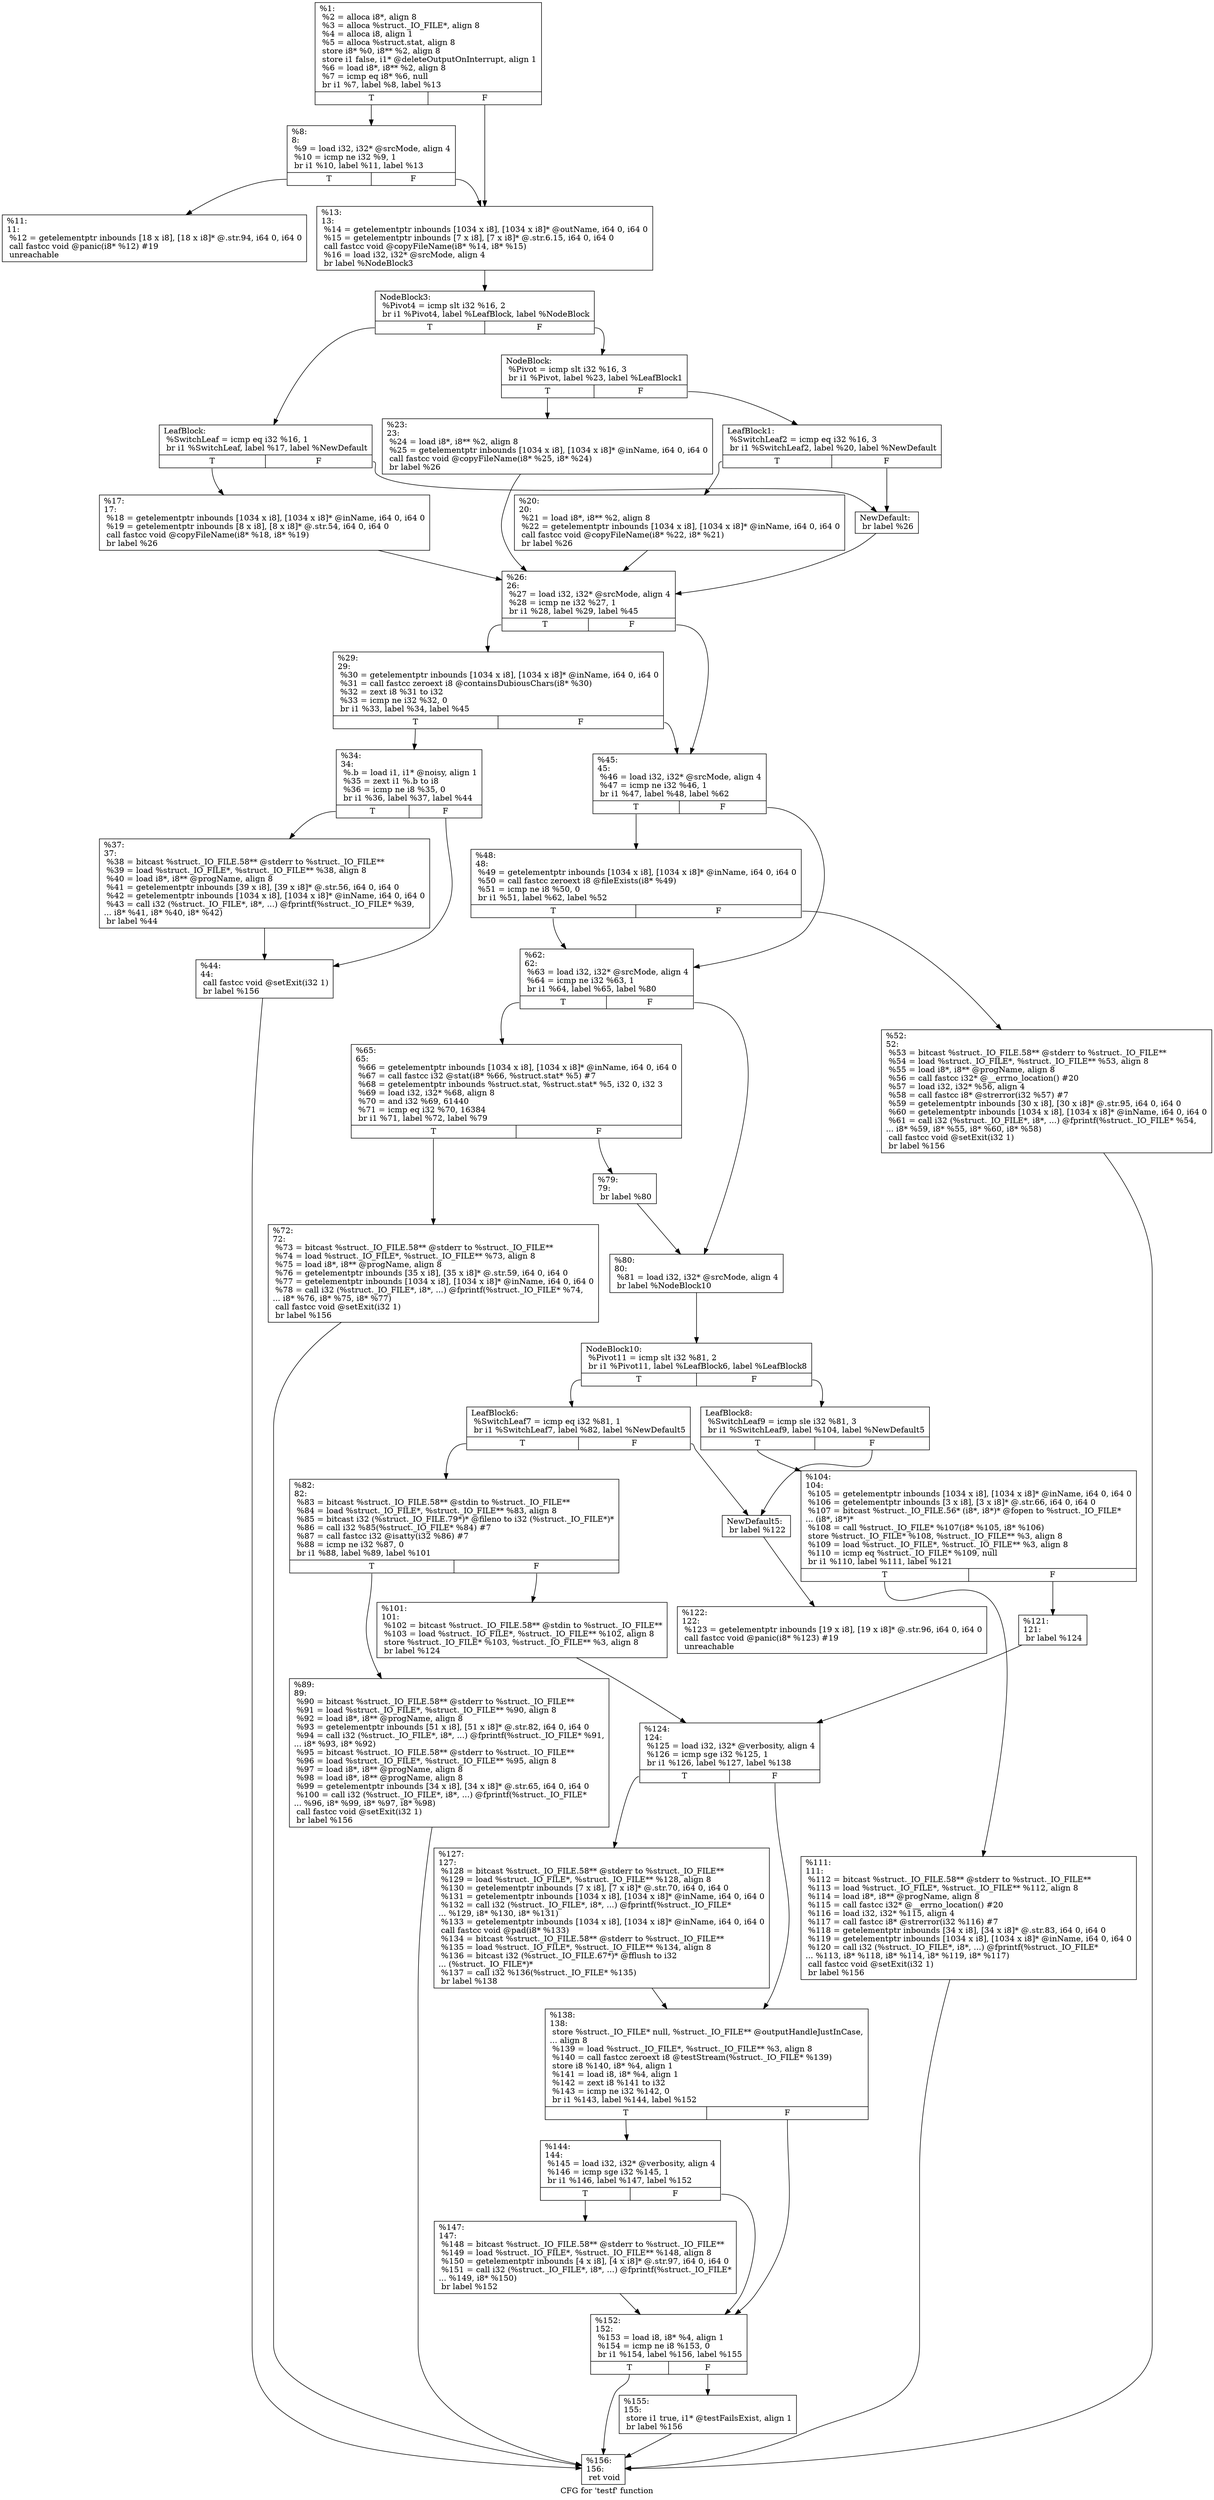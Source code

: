 digraph "CFG for 'testf' function" {
	label="CFG for 'testf' function";

	Node0x1c59390 [shape=record,label="{%1:\l  %2 = alloca i8*, align 8\l  %3 = alloca %struct._IO_FILE*, align 8\l  %4 = alloca i8, align 1\l  %5 = alloca %struct.stat, align 8\l  store i8* %0, i8** %2, align 8\l  store i1 false, i1* @deleteOutputOnInterrupt, align 1\l  %6 = load i8*, i8** %2, align 8\l  %7 = icmp eq i8* %6, null\l  br i1 %7, label %8, label %13\l|{<s0>T|<s1>F}}"];
	Node0x1c59390:s0 -> Node0x1c593e0;
	Node0x1c59390:s1 -> Node0x1c59480;
	Node0x1c593e0 [shape=record,label="{%8:\l8:                                                \l  %9 = load i32, i32* @srcMode, align 4\l  %10 = icmp ne i32 %9, 1\l  br i1 %10, label %11, label %13\l|{<s0>T|<s1>F}}"];
	Node0x1c593e0:s0 -> Node0x1c59430;
	Node0x1c593e0:s1 -> Node0x1c59480;
	Node0x1c59430 [shape=record,label="{%11:\l11:                                               \l  %12 = getelementptr inbounds [18 x i8], [18 x i8]* @.str.94, i64 0, i64 0\l  call fastcc void @panic(i8* %12) #19\l  unreachable\l}"];
	Node0x1c59480 [shape=record,label="{%13:\l13:                                               \l  %14 = getelementptr inbounds [1034 x i8], [1034 x i8]* @outName, i64 0, i64 0\l  %15 = getelementptr inbounds [7 x i8], [7 x i8]* @.str.6.15, i64 0, i64 0\l  call fastcc void @copyFileName(i8* %14, i8* %15)\l  %16 = load i32, i32* @srcMode, align 4\l  br label %NodeBlock3\l}"];
	Node0x1c59480 -> Node0x1c594d0;
	Node0x1c594d0 [shape=record,label="{NodeBlock3:                                       \l  %Pivot4 = icmp slt i32 %16, 2\l  br i1 %Pivot4, label %LeafBlock, label %NodeBlock\l|{<s0>T|<s1>F}}"];
	Node0x1c594d0:s0 -> Node0x1c595c0;
	Node0x1c594d0:s1 -> Node0x1c59520;
	Node0x1c59520 [shape=record,label="{NodeBlock:                                        \l  %Pivot = icmp slt i32 %16, 3\l  br i1 %Pivot, label %23, label %LeafBlock1\l|{<s0>T|<s1>F}}"];
	Node0x1c59520:s0 -> Node0x1c596b0;
	Node0x1c59520:s1 -> Node0x1c59570;
	Node0x1c59570 [shape=record,label="{LeafBlock1:                                       \l  %SwitchLeaf2 = icmp eq i32 %16, 3\l  br i1 %SwitchLeaf2, label %20, label %NewDefault\l|{<s0>T|<s1>F}}"];
	Node0x1c59570:s0 -> Node0x1c59660;
	Node0x1c59570:s1 -> Node0x1c59700;
	Node0x1c595c0 [shape=record,label="{LeafBlock:                                        \l  %SwitchLeaf = icmp eq i32 %16, 1\l  br i1 %SwitchLeaf, label %17, label %NewDefault\l|{<s0>T|<s1>F}}"];
	Node0x1c595c0:s0 -> Node0x1c59610;
	Node0x1c595c0:s1 -> Node0x1c59700;
	Node0x1c59610 [shape=record,label="{%17:\l17:                                               \l  %18 = getelementptr inbounds [1034 x i8], [1034 x i8]* @inName, i64 0, i64 0\l  %19 = getelementptr inbounds [8 x i8], [8 x i8]* @.str.54, i64 0, i64 0\l  call fastcc void @copyFileName(i8* %18, i8* %19)\l  br label %26\l}"];
	Node0x1c59610 -> Node0x1c59750;
	Node0x1c59660 [shape=record,label="{%20:\l20:                                               \l  %21 = load i8*, i8** %2, align 8\l  %22 = getelementptr inbounds [1034 x i8], [1034 x i8]* @inName, i64 0, i64 0\l  call fastcc void @copyFileName(i8* %22, i8* %21)\l  br label %26\l}"];
	Node0x1c59660 -> Node0x1c59750;
	Node0x1c596b0 [shape=record,label="{%23:\l23:                                               \l  %24 = load i8*, i8** %2, align 8\l  %25 = getelementptr inbounds [1034 x i8], [1034 x i8]* @inName, i64 0, i64 0\l  call fastcc void @copyFileName(i8* %25, i8* %24)\l  br label %26\l}"];
	Node0x1c596b0 -> Node0x1c59750;
	Node0x1c59700 [shape=record,label="{NewDefault:                                       \l  br label %26\l}"];
	Node0x1c59700 -> Node0x1c59750;
	Node0x1c59750 [shape=record,label="{%26:\l26:                                               \l  %27 = load i32, i32* @srcMode, align 4\l  %28 = icmp ne i32 %27, 1\l  br i1 %28, label %29, label %45\l|{<s0>T|<s1>F}}"];
	Node0x1c59750:s0 -> Node0x1c597a0;
	Node0x1c59750:s1 -> Node0x1c598e0;
	Node0x1c597a0 [shape=record,label="{%29:\l29:                                               \l  %30 = getelementptr inbounds [1034 x i8], [1034 x i8]* @inName, i64 0, i64 0\l  %31 = call fastcc zeroext i8 @containsDubiousChars(i8* %30)\l  %32 = zext i8 %31 to i32\l  %33 = icmp ne i32 %32, 0\l  br i1 %33, label %34, label %45\l|{<s0>T|<s1>F}}"];
	Node0x1c597a0:s0 -> Node0x1c597f0;
	Node0x1c597a0:s1 -> Node0x1c598e0;
	Node0x1c597f0 [shape=record,label="{%34:\l34:                                               \l  %.b = load i1, i1* @noisy, align 1\l  %35 = zext i1 %.b to i8\l  %36 = icmp ne i8 %35, 0\l  br i1 %36, label %37, label %44\l|{<s0>T|<s1>F}}"];
	Node0x1c597f0:s0 -> Node0x1c59840;
	Node0x1c597f0:s1 -> Node0x1c59890;
	Node0x1c59840 [shape=record,label="{%37:\l37:                                               \l  %38 = bitcast %struct._IO_FILE.58** @stderr to %struct._IO_FILE**\l  %39 = load %struct._IO_FILE*, %struct._IO_FILE** %38, align 8\l  %40 = load i8*, i8** @progName, align 8\l  %41 = getelementptr inbounds [39 x i8], [39 x i8]* @.str.56, i64 0, i64 0\l  %42 = getelementptr inbounds [1034 x i8], [1034 x i8]* @inName, i64 0, i64 0\l  %43 = call i32 (%struct._IO_FILE*, i8*, ...) @fprintf(%struct._IO_FILE* %39,\l... i8* %41, i8* %40, i8* %42)\l  br label %44\l}"];
	Node0x1c59840 -> Node0x1c59890;
	Node0x1c59890 [shape=record,label="{%44:\l44:                                               \l  call fastcc void @setExit(i32 1)\l  br label %156\l}"];
	Node0x1c59890 -> Node0x1c5a100;
	Node0x1c598e0 [shape=record,label="{%45:\l45:                                               \l  %46 = load i32, i32* @srcMode, align 4\l  %47 = icmp ne i32 %46, 1\l  br i1 %47, label %48, label %62\l|{<s0>T|<s1>F}}"];
	Node0x1c598e0:s0 -> Node0x1c59930;
	Node0x1c598e0:s1 -> Node0x1c599d0;
	Node0x1c59930 [shape=record,label="{%48:\l48:                                               \l  %49 = getelementptr inbounds [1034 x i8], [1034 x i8]* @inName, i64 0, i64 0\l  %50 = call fastcc zeroext i8 @fileExists(i8* %49)\l  %51 = icmp ne i8 %50, 0\l  br i1 %51, label %62, label %52\l|{<s0>T|<s1>F}}"];
	Node0x1c59930:s0 -> Node0x1c599d0;
	Node0x1c59930:s1 -> Node0x1c59980;
	Node0x1c59980 [shape=record,label="{%52:\l52:                                               \l  %53 = bitcast %struct._IO_FILE.58** @stderr to %struct._IO_FILE**\l  %54 = load %struct._IO_FILE*, %struct._IO_FILE** %53, align 8\l  %55 = load i8*, i8** @progName, align 8\l  %56 = call fastcc i32* @__errno_location() #20\l  %57 = load i32, i32* %56, align 4\l  %58 = call fastcc i8* @strerror(i32 %57) #7\l  %59 = getelementptr inbounds [30 x i8], [30 x i8]* @.str.95, i64 0, i64 0\l  %60 = getelementptr inbounds [1034 x i8], [1034 x i8]* @inName, i64 0, i64 0\l  %61 = call i32 (%struct._IO_FILE*, i8*, ...) @fprintf(%struct._IO_FILE* %54,\l... i8* %59, i8* %55, i8* %60, i8* %58)\l  call fastcc void @setExit(i32 1)\l  br label %156\l}"];
	Node0x1c59980 -> Node0x1c5a100;
	Node0x1c599d0 [shape=record,label="{%62:\l62:                                               \l  %63 = load i32, i32* @srcMode, align 4\l  %64 = icmp ne i32 %63, 1\l  br i1 %64, label %65, label %80\l|{<s0>T|<s1>F}}"];
	Node0x1c599d0:s0 -> Node0x1c59a20;
	Node0x1c599d0:s1 -> Node0x1c59b10;
	Node0x1c59a20 [shape=record,label="{%65:\l65:                                               \l  %66 = getelementptr inbounds [1034 x i8], [1034 x i8]* @inName, i64 0, i64 0\l  %67 = call fastcc i32 @stat(i8* %66, %struct.stat* %5) #7\l  %68 = getelementptr inbounds %struct.stat, %struct.stat* %5, i32 0, i32 3\l  %69 = load i32, i32* %68, align 8\l  %70 = and i32 %69, 61440\l  %71 = icmp eq i32 %70, 16384\l  br i1 %71, label %72, label %79\l|{<s0>T|<s1>F}}"];
	Node0x1c59a20:s0 -> Node0x1c59a70;
	Node0x1c59a20:s1 -> Node0x1c59ac0;
	Node0x1c59a70 [shape=record,label="{%72:\l72:                                               \l  %73 = bitcast %struct._IO_FILE.58** @stderr to %struct._IO_FILE**\l  %74 = load %struct._IO_FILE*, %struct._IO_FILE** %73, align 8\l  %75 = load i8*, i8** @progName, align 8\l  %76 = getelementptr inbounds [35 x i8], [35 x i8]* @.str.59, i64 0, i64 0\l  %77 = getelementptr inbounds [1034 x i8], [1034 x i8]* @inName, i64 0, i64 0\l  %78 = call i32 (%struct._IO_FILE*, i8*, ...) @fprintf(%struct._IO_FILE* %74,\l... i8* %76, i8* %75, i8* %77)\l  call fastcc void @setExit(i32 1)\l  br label %156\l}"];
	Node0x1c59a70 -> Node0x1c5a100;
	Node0x1c59ac0 [shape=record,label="{%79:\l79:                                               \l  br label %80\l}"];
	Node0x1c59ac0 -> Node0x1c59b10;
	Node0x1c59b10 [shape=record,label="{%80:\l80:                                               \l  %81 = load i32, i32* @srcMode, align 4\l  br label %NodeBlock10\l}"];
	Node0x1c59b10 -> Node0x1c59b60;
	Node0x1c59b60 [shape=record,label="{NodeBlock10:                                      \l  %Pivot11 = icmp slt i32 %81, 2\l  br i1 %Pivot11, label %LeafBlock6, label %LeafBlock8\l|{<s0>T|<s1>F}}"];
	Node0x1c59b60:s0 -> Node0x1c59c00;
	Node0x1c59b60:s1 -> Node0x1c59bb0;
	Node0x1c59bb0 [shape=record,label="{LeafBlock8:                                       \l  %SwitchLeaf9 = icmp sle i32 %81, 3\l  br i1 %SwitchLeaf9, label %104, label %NewDefault5\l|{<s0>T|<s1>F}}"];
	Node0x1c59bb0:s0 -> Node0x1c59d40;
	Node0x1c59bb0:s1 -> Node0x1c59e30;
	Node0x1c59c00 [shape=record,label="{LeafBlock6:                                       \l  %SwitchLeaf7 = icmp eq i32 %81, 1\l  br i1 %SwitchLeaf7, label %82, label %NewDefault5\l|{<s0>T|<s1>F}}"];
	Node0x1c59c00:s0 -> Node0x1c59c50;
	Node0x1c59c00:s1 -> Node0x1c59e30;
	Node0x1c59c50 [shape=record,label="{%82:\l82:                                               \l  %83 = bitcast %struct._IO_FILE.58** @stdin to %struct._IO_FILE**\l  %84 = load %struct._IO_FILE*, %struct._IO_FILE** %83, align 8\l  %85 = bitcast i32 (%struct._IO_FILE.79*)* @fileno to i32 (%struct._IO_FILE*)*\l  %86 = call i32 %85(%struct._IO_FILE* %84) #7\l  %87 = call fastcc i32 @isatty(i32 %86) #7\l  %88 = icmp ne i32 %87, 0\l  br i1 %88, label %89, label %101\l|{<s0>T|<s1>F}}"];
	Node0x1c59c50:s0 -> Node0x1c59ca0;
	Node0x1c59c50:s1 -> Node0x1c59cf0;
	Node0x1c59ca0 [shape=record,label="{%89:\l89:                                               \l  %90 = bitcast %struct._IO_FILE.58** @stderr to %struct._IO_FILE**\l  %91 = load %struct._IO_FILE*, %struct._IO_FILE** %90, align 8\l  %92 = load i8*, i8** @progName, align 8\l  %93 = getelementptr inbounds [51 x i8], [51 x i8]* @.str.82, i64 0, i64 0\l  %94 = call i32 (%struct._IO_FILE*, i8*, ...) @fprintf(%struct._IO_FILE* %91,\l... i8* %93, i8* %92)\l  %95 = bitcast %struct._IO_FILE.58** @stderr to %struct._IO_FILE**\l  %96 = load %struct._IO_FILE*, %struct._IO_FILE** %95, align 8\l  %97 = load i8*, i8** @progName, align 8\l  %98 = load i8*, i8** @progName, align 8\l  %99 = getelementptr inbounds [34 x i8], [34 x i8]* @.str.65, i64 0, i64 0\l  %100 = call i32 (%struct._IO_FILE*, i8*, ...) @fprintf(%struct._IO_FILE*\l... %96, i8* %99, i8* %97, i8* %98)\l  call fastcc void @setExit(i32 1)\l  br label %156\l}"];
	Node0x1c59ca0 -> Node0x1c5a100;
	Node0x1c59cf0 [shape=record,label="{%101:\l101:                                              \l  %102 = bitcast %struct._IO_FILE.58** @stdin to %struct._IO_FILE**\l  %103 = load %struct._IO_FILE*, %struct._IO_FILE** %102, align 8\l  store %struct._IO_FILE* %103, %struct._IO_FILE** %3, align 8\l  br label %124\l}"];
	Node0x1c59cf0 -> Node0x1c59ed0;
	Node0x1c59d40 [shape=record,label="{%104:\l104:                                              \l  %105 = getelementptr inbounds [1034 x i8], [1034 x i8]* @inName, i64 0, i64 0\l  %106 = getelementptr inbounds [3 x i8], [3 x i8]* @.str.66, i64 0, i64 0\l  %107 = bitcast %struct._IO_FILE.56* (i8*, i8*)* @fopen to %struct._IO_FILE*\l... (i8*, i8*)*\l  %108 = call %struct._IO_FILE* %107(i8* %105, i8* %106)\l  store %struct._IO_FILE* %108, %struct._IO_FILE** %3, align 8\l  %109 = load %struct._IO_FILE*, %struct._IO_FILE** %3, align 8\l  %110 = icmp eq %struct._IO_FILE* %109, null\l  br i1 %110, label %111, label %121\l|{<s0>T|<s1>F}}"];
	Node0x1c59d40:s0 -> Node0x1c59d90;
	Node0x1c59d40:s1 -> Node0x1c59de0;
	Node0x1c59d90 [shape=record,label="{%111:\l111:                                              \l  %112 = bitcast %struct._IO_FILE.58** @stderr to %struct._IO_FILE**\l  %113 = load %struct._IO_FILE*, %struct._IO_FILE** %112, align 8\l  %114 = load i8*, i8** @progName, align 8\l  %115 = call fastcc i32* @__errno_location() #20\l  %116 = load i32, i32* %115, align 4\l  %117 = call fastcc i8* @strerror(i32 %116) #7\l  %118 = getelementptr inbounds [34 x i8], [34 x i8]* @.str.83, i64 0, i64 0\l  %119 = getelementptr inbounds [1034 x i8], [1034 x i8]* @inName, i64 0, i64 0\l  %120 = call i32 (%struct._IO_FILE*, i8*, ...) @fprintf(%struct._IO_FILE*\l... %113, i8* %118, i8* %114, i8* %119, i8* %117)\l  call fastcc void @setExit(i32 1)\l  br label %156\l}"];
	Node0x1c59d90 -> Node0x1c5a100;
	Node0x1c59de0 [shape=record,label="{%121:\l121:                                              \l  br label %124\l}"];
	Node0x1c59de0 -> Node0x1c59ed0;
	Node0x1c59e30 [shape=record,label="{NewDefault5:                                      \l  br label %122\l}"];
	Node0x1c59e30 -> Node0x1c59e80;
	Node0x1c59e80 [shape=record,label="{%122:\l122:                                              \l  %123 = getelementptr inbounds [19 x i8], [19 x i8]* @.str.96, i64 0, i64 0\l  call fastcc void @panic(i8* %123) #19\l  unreachable\l}"];
	Node0x1c59ed0 [shape=record,label="{%124:\l124:                                              \l  %125 = load i32, i32* @verbosity, align 4\l  %126 = icmp sge i32 %125, 1\l  br i1 %126, label %127, label %138\l|{<s0>T|<s1>F}}"];
	Node0x1c59ed0:s0 -> Node0x1c59f20;
	Node0x1c59ed0:s1 -> Node0x1c59f70;
	Node0x1c59f20 [shape=record,label="{%127:\l127:                                              \l  %128 = bitcast %struct._IO_FILE.58** @stderr to %struct._IO_FILE**\l  %129 = load %struct._IO_FILE*, %struct._IO_FILE** %128, align 8\l  %130 = getelementptr inbounds [7 x i8], [7 x i8]* @.str.70, i64 0, i64 0\l  %131 = getelementptr inbounds [1034 x i8], [1034 x i8]* @inName, i64 0, i64 0\l  %132 = call i32 (%struct._IO_FILE*, i8*, ...) @fprintf(%struct._IO_FILE*\l... %129, i8* %130, i8* %131)\l  %133 = getelementptr inbounds [1034 x i8], [1034 x i8]* @inName, i64 0, i64 0\l  call fastcc void @pad(i8* %133)\l  %134 = bitcast %struct._IO_FILE.58** @stderr to %struct._IO_FILE**\l  %135 = load %struct._IO_FILE*, %struct._IO_FILE** %134, align 8\l  %136 = bitcast i32 (%struct._IO_FILE.67*)* @fflush to i32\l... (%struct._IO_FILE*)*\l  %137 = call i32 %136(%struct._IO_FILE* %135)\l  br label %138\l}"];
	Node0x1c59f20 -> Node0x1c59f70;
	Node0x1c59f70 [shape=record,label="{%138:\l138:                                              \l  store %struct._IO_FILE* null, %struct._IO_FILE** @outputHandleJustInCase,\l... align 8\l  %139 = load %struct._IO_FILE*, %struct._IO_FILE** %3, align 8\l  %140 = call fastcc zeroext i8 @testStream(%struct._IO_FILE* %139)\l  store i8 %140, i8* %4, align 1\l  %141 = load i8, i8* %4, align 1\l  %142 = zext i8 %141 to i32\l  %143 = icmp ne i32 %142, 0\l  br i1 %143, label %144, label %152\l|{<s0>T|<s1>F}}"];
	Node0x1c59f70:s0 -> Node0x1c59fc0;
	Node0x1c59f70:s1 -> Node0x1c5a060;
	Node0x1c59fc0 [shape=record,label="{%144:\l144:                                              \l  %145 = load i32, i32* @verbosity, align 4\l  %146 = icmp sge i32 %145, 1\l  br i1 %146, label %147, label %152\l|{<s0>T|<s1>F}}"];
	Node0x1c59fc0:s0 -> Node0x1c5a010;
	Node0x1c59fc0:s1 -> Node0x1c5a060;
	Node0x1c5a010 [shape=record,label="{%147:\l147:                                              \l  %148 = bitcast %struct._IO_FILE.58** @stderr to %struct._IO_FILE**\l  %149 = load %struct._IO_FILE*, %struct._IO_FILE** %148, align 8\l  %150 = getelementptr inbounds [4 x i8], [4 x i8]* @.str.97, i64 0, i64 0\l  %151 = call i32 (%struct._IO_FILE*, i8*, ...) @fprintf(%struct._IO_FILE*\l... %149, i8* %150)\l  br label %152\l}"];
	Node0x1c5a010 -> Node0x1c5a060;
	Node0x1c5a060 [shape=record,label="{%152:\l152:                                              \l  %153 = load i8, i8* %4, align 1\l  %154 = icmp ne i8 %153, 0\l  br i1 %154, label %156, label %155\l|{<s0>T|<s1>F}}"];
	Node0x1c5a060:s0 -> Node0x1c5a100;
	Node0x1c5a060:s1 -> Node0x1c5a0b0;
	Node0x1c5a0b0 [shape=record,label="{%155:\l155:                                              \l  store i1 true, i1* @testFailsExist, align 1\l  br label %156\l}"];
	Node0x1c5a0b0 -> Node0x1c5a100;
	Node0x1c5a100 [shape=record,label="{%156:\l156:                                              \l  ret void\l}"];
}
